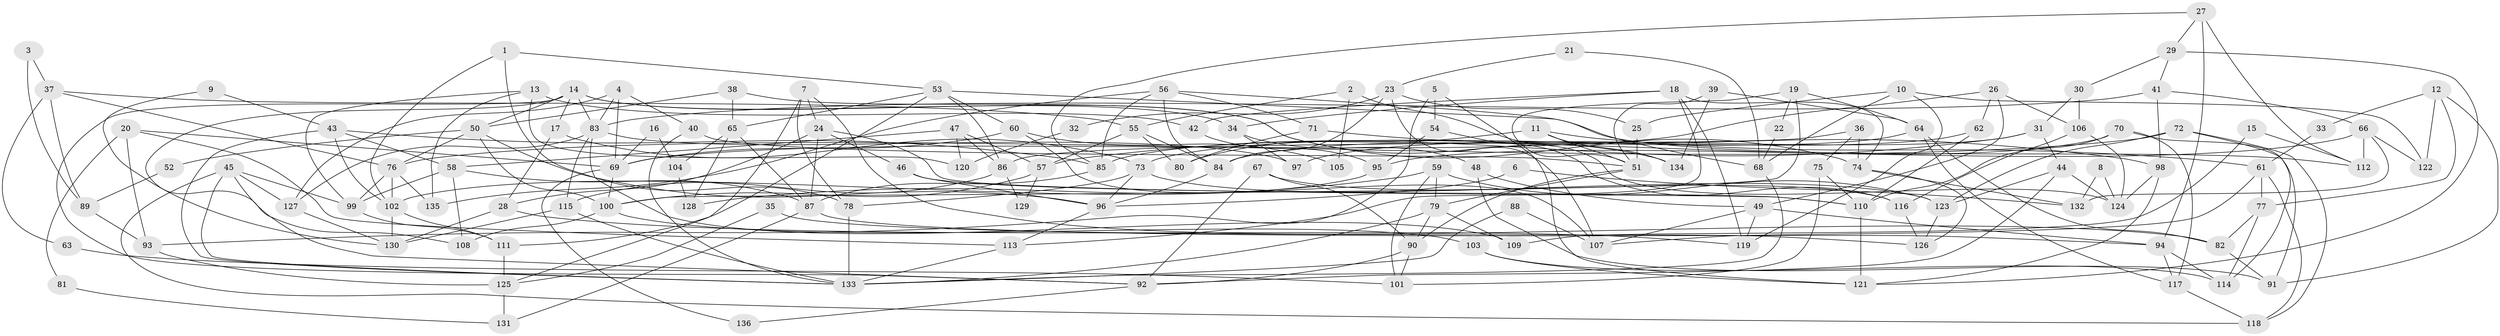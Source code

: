// coarse degree distribution, {18: 0.04878048780487805, 3: 0.07317073170731707, 13: 0.04878048780487805, 8: 0.0975609756097561, 7: 0.12195121951219512, 2: 0.0975609756097561, 12: 0.04878048780487805, 4: 0.0975609756097561, 10: 0.07317073170731707, 9: 0.0975609756097561, 6: 0.0975609756097561, 1: 0.024390243902439025, 5: 0.04878048780487805, 15: 0.024390243902439025}
// Generated by graph-tools (version 1.1) at 2025/18/03/04/25 18:18:43]
// undirected, 136 vertices, 272 edges
graph export_dot {
graph [start="1"]
  node [color=gray90,style=filled];
  1;
  2;
  3;
  4;
  5;
  6;
  7;
  8;
  9;
  10;
  11;
  12;
  13;
  14;
  15;
  16;
  17;
  18;
  19;
  20;
  21;
  22;
  23;
  24;
  25;
  26;
  27;
  28;
  29;
  30;
  31;
  32;
  33;
  34;
  35;
  36;
  37;
  38;
  39;
  40;
  41;
  42;
  43;
  44;
  45;
  46;
  47;
  48;
  49;
  50;
  51;
  52;
  53;
  54;
  55;
  56;
  57;
  58;
  59;
  60;
  61;
  62;
  63;
  64;
  65;
  66;
  67;
  68;
  69;
  70;
  71;
  72;
  73;
  74;
  75;
  76;
  77;
  78;
  79;
  80;
  81;
  82;
  83;
  84;
  85;
  86;
  87;
  88;
  89;
  90;
  91;
  92;
  93;
  94;
  95;
  96;
  97;
  98;
  99;
  100;
  101;
  102;
  103;
  104;
  105;
  106;
  107;
  108;
  109;
  110;
  111;
  112;
  113;
  114;
  115;
  116;
  117;
  118;
  119;
  120;
  121;
  122;
  123;
  124;
  125;
  126;
  127;
  128;
  129;
  130;
  131;
  132;
  133;
  134;
  135;
  136;
  1 -- 53;
  1 -- 78;
  1 -- 102;
  2 -- 124;
  2 -- 55;
  2 -- 105;
  3 -- 89;
  3 -- 37;
  4 -- 40;
  4 -- 83;
  4 -- 69;
  4 -- 127;
  5 -- 93;
  5 -- 121;
  5 -- 54;
  6 -- 96;
  6 -- 132;
  7 -- 24;
  7 -- 82;
  7 -- 78;
  7 -- 125;
  8 -- 124;
  8 -- 132;
  9 -- 43;
  9 -- 130;
  10 -- 119;
  10 -- 68;
  10 -- 25;
  10 -- 122;
  11 -- 134;
  11 -- 51;
  11 -- 61;
  11 -- 80;
  12 -- 77;
  12 -- 122;
  12 -- 33;
  12 -- 91;
  13 -- 135;
  13 -- 99;
  13 -- 42;
  13 -- 120;
  14 -- 17;
  14 -- 83;
  14 -- 34;
  14 -- 50;
  14 -- 74;
  14 -- 92;
  14 -- 108;
  15 -- 109;
  15 -- 112;
  16 -- 104;
  16 -- 69;
  17 -- 28;
  17 -- 73;
  18 -- 113;
  18 -- 34;
  18 -- 42;
  18 -- 74;
  18 -- 119;
  19 -- 64;
  19 -- 51;
  19 -- 22;
  19 -- 100;
  20 -- 113;
  20 -- 69;
  20 -- 81;
  20 -- 93;
  21 -- 68;
  21 -- 23;
  22 -- 68;
  23 -- 107;
  23 -- 84;
  23 -- 25;
  23 -- 32;
  24 -- 28;
  24 -- 87;
  24 -- 46;
  24 -- 110;
  25 -- 51;
  26 -- 106;
  26 -- 62;
  26 -- 49;
  26 -- 69;
  27 -- 85;
  27 -- 29;
  27 -- 94;
  27 -- 112;
  28 -- 119;
  28 -- 130;
  29 -- 30;
  29 -- 41;
  29 -- 121;
  30 -- 31;
  30 -- 106;
  31 -- 57;
  31 -- 44;
  31 -- 97;
  32 -- 120;
  33 -- 61;
  34 -- 48;
  34 -- 97;
  35 -- 125;
  35 -- 126;
  36 -- 86;
  36 -- 74;
  36 -- 75;
  37 -- 76;
  37 -- 55;
  37 -- 63;
  37 -- 89;
  38 -- 65;
  38 -- 50;
  38 -- 134;
  39 -- 51;
  39 -- 64;
  39 -- 134;
  40 -- 51;
  40 -- 133;
  41 -- 83;
  41 -- 66;
  41 -- 98;
  42 -- 95;
  43 -- 102;
  43 -- 133;
  43 -- 58;
  43 -- 85;
  44 -- 92;
  44 -- 123;
  44 -- 124;
  45 -- 133;
  45 -- 92;
  45 -- 99;
  45 -- 118;
  45 -- 127;
  46 -- 110;
  46 -- 96;
  47 -- 58;
  47 -- 86;
  47 -- 57;
  47 -- 120;
  48 -- 49;
  48 -- 91;
  49 -- 94;
  49 -- 107;
  49 -- 119;
  50 -- 100;
  50 -- 52;
  50 -- 76;
  50 -- 96;
  51 -- 79;
  51 -- 90;
  52 -- 89;
  53 -- 111;
  53 -- 60;
  53 -- 65;
  53 -- 86;
  53 -- 112;
  54 -- 95;
  54 -- 116;
  55 -- 84;
  55 -- 57;
  55 -- 80;
  56 -- 71;
  56 -- 85;
  56 -- 68;
  56 -- 84;
  56 -- 135;
  57 -- 100;
  57 -- 129;
  58 -- 108;
  58 -- 87;
  58 -- 99;
  59 -- 123;
  59 -- 101;
  59 -- 79;
  59 -- 128;
  60 -- 107;
  60 -- 69;
  60 -- 105;
  61 -- 77;
  61 -- 107;
  61 -- 118;
  62 -- 110;
  62 -- 73;
  63 -- 101;
  64 -- 117;
  64 -- 85;
  64 -- 82;
  65 -- 87;
  65 -- 104;
  65 -- 128;
  66 -- 112;
  66 -- 95;
  66 -- 122;
  66 -- 132;
  67 -- 90;
  67 -- 116;
  67 -- 92;
  68 -- 133;
  69 -- 100;
  69 -- 136;
  70 -- 117;
  70 -- 84;
  70 -- 91;
  70 -- 110;
  71 -- 80;
  71 -- 98;
  72 -- 76;
  72 -- 118;
  72 -- 114;
  72 -- 123;
  73 -- 96;
  73 -- 78;
  73 -- 123;
  74 -- 126;
  74 -- 132;
  75 -- 110;
  75 -- 101;
  76 -- 99;
  76 -- 102;
  76 -- 135;
  77 -- 114;
  77 -- 82;
  78 -- 133;
  79 -- 90;
  79 -- 109;
  79 -- 133;
  81 -- 131;
  82 -- 91;
  83 -- 127;
  83 -- 97;
  83 -- 109;
  83 -- 115;
  84 -- 96;
  85 -- 87;
  86 -- 115;
  86 -- 129;
  87 -- 94;
  87 -- 131;
  88 -- 107;
  88 -- 133;
  89 -- 93;
  90 -- 92;
  90 -- 101;
  92 -- 136;
  93 -- 125;
  94 -- 114;
  94 -- 117;
  95 -- 102;
  96 -- 113;
  98 -- 121;
  98 -- 124;
  99 -- 111;
  100 -- 103;
  100 -- 108;
  102 -- 111;
  102 -- 130;
  103 -- 121;
  103 -- 114;
  104 -- 128;
  106 -- 124;
  106 -- 116;
  110 -- 121;
  111 -- 125;
  113 -- 133;
  115 -- 130;
  115 -- 133;
  116 -- 126;
  117 -- 118;
  123 -- 126;
  125 -- 131;
  127 -- 130;
}
